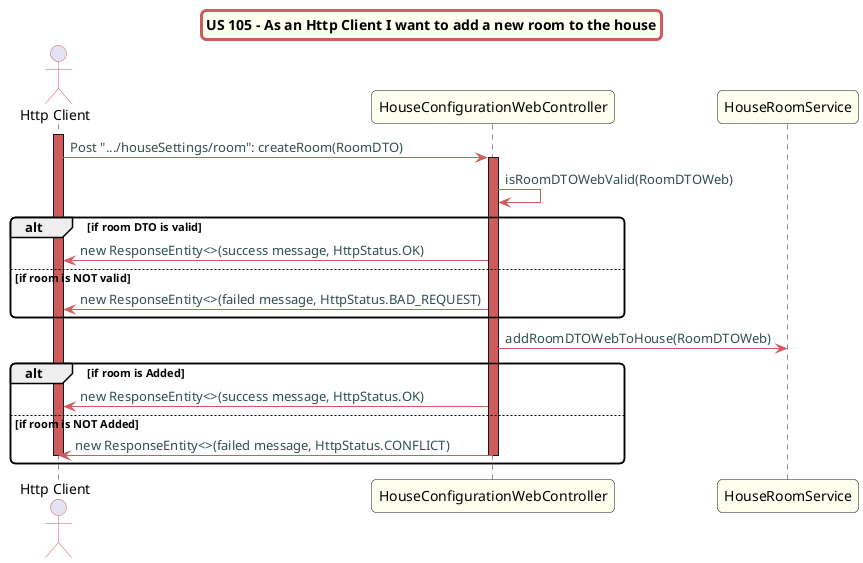 @startuml
skinparam titleBorderRoundCorner 10
skinparam titleBorderThickness 3
skinparam titleBorderColor indianred
skinparam titleBackgroundColor ivory
skinparam FontName quicksand

skinparam actor {
 	BorderColor indianred
 	}

 skinparam sequence {
 	LifeLineBackgroundColor indianred
 	ParticipantBackgroundColor ivory
}

 skinparam roundcorner 10

 skinparam component {
   arrowThickness 1
   ArrowFontName Verdana
   ArrowColor indianred
   ArrowFontColor darkslategrey
 }
title US 105 - As an Http Client I want to add a new room to the house

actor "Http Client"
activate "Http Client"
"Http Client" -> "HouseConfigurationWebController":  Post ".../houseSettings/room": createRoom(RoomDTO)
activate "HouseConfigurationWebController"
"HouseConfigurationWebController" -> "HouseConfigurationWebController": isRoomDTOWebValid(RoomDTOWeb)
alt if room DTO is valid
"HouseConfigurationWebController" -> "Http Client": new ResponseEntity<>(success message, HttpStatus.OK)
else if room is NOT valid
"HouseConfigurationWebController" -> "Http Client": new ResponseEntity<>(failed message, HttpStatus.BAD_REQUEST)
end

"HouseConfigurationWebController" -> "HouseRoomService": addRoomDTOWebToHouse(RoomDTOWeb)

alt if room is Added
"HouseConfigurationWebController" -> "Http Client": new ResponseEntity<>(success message, HttpStatus.OK)
else if room is NOT Added
"HouseConfigurationWebController" -> "Http Client": new ResponseEntity<>(failed message, HttpStatus.CONFLICT)
deactivate "HouseConfigurationWebController"
deactivate "Http Client"
end
@enduml